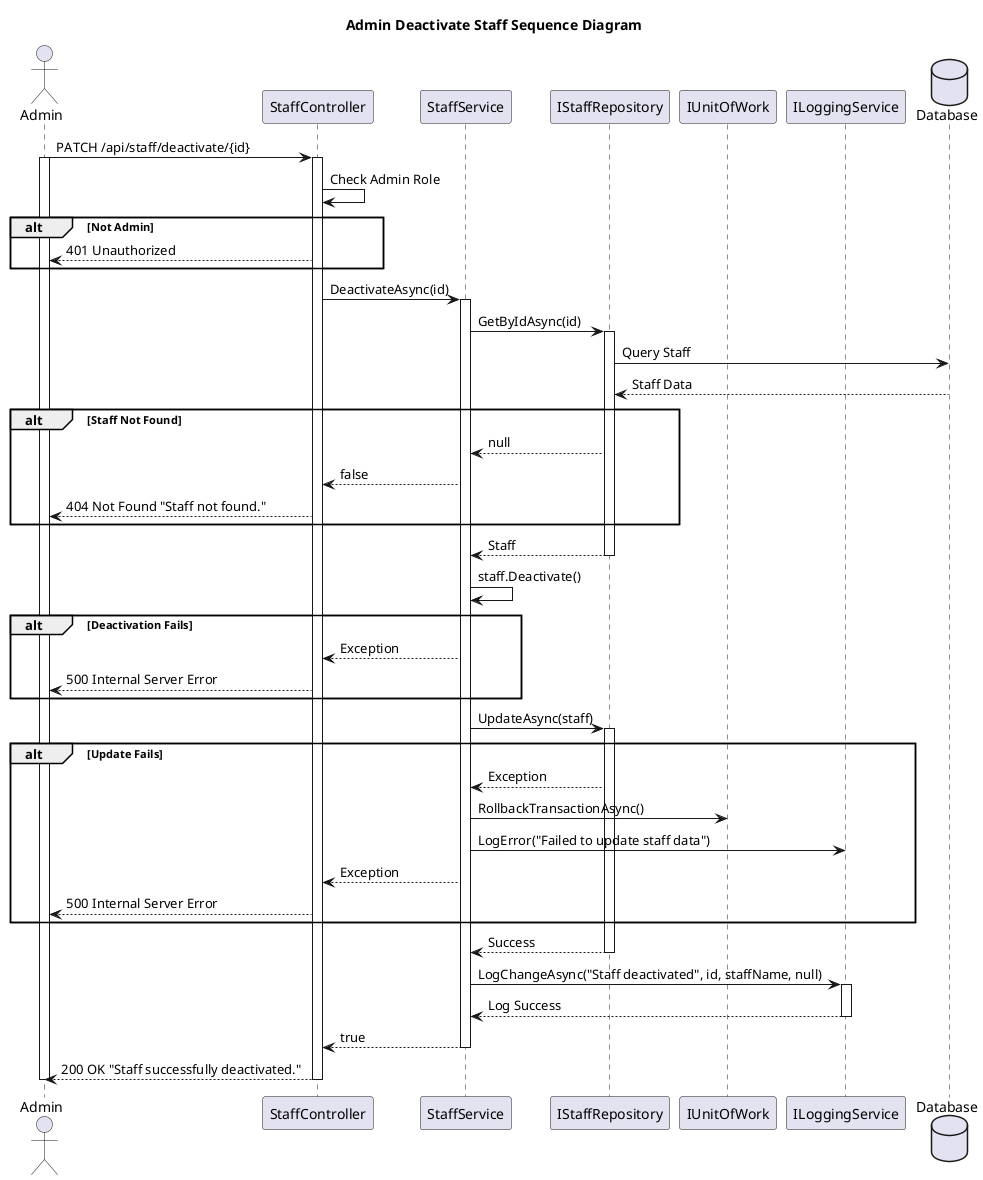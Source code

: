@startuml namespace US 5.1.14 sequence diagram
title "Admin Deactivate Staff Sequence Diagram"

actor Admin
participant "StaffController" as SC
participant "StaffService" as SS
participant "IStaffRepository" as SR
participant "IUnitOfWork" as UOW
participant "ILoggingService" as LS
database "Database" as DB

Admin -> SC: PATCH /api/staff/deactivate/{id}
activate Admin
activate SC

SC -> SC: Check Admin Role
alt Not Admin
    SC --> Admin: 401 Unauthorized
end

SC -> SS: DeactivateAsync(id)
activate SS

SS -> SR: GetByIdAsync(id)
activate SR
SR -> DB: Query Staff
DB --> SR: Staff Data
alt Staff Not Found
    SR --> SS: null
    SS --> SC: false
    SC --> Admin: 404 Not Found "Staff not found."
end
SR --> SS: Staff
deactivate SR

SS -> SS: staff.Deactivate()
alt Deactivation Fails
    SS --> SC: Exception
    SC --> Admin: 500 Internal Server Error
   
end

SS -> SR: UpdateAsync(staff)
activate SR
alt Update Fails
    SR --> SS: Exception
    SS -> UOW: RollbackTransactionAsync()
    SS -> LS: LogError("Failed to update staff data")
    SS --> SC: Exception
    SC --> Admin: 500 Internal Server Error
end
SR --> SS: Success
deactivate SR

SS -> LS: LogChangeAsync("Staff deactivated", id, staffName, null)
activate LS
LS --> SS: Log Success
deactivate LS



SS --> SC: true
deactivate SS

SC --> Admin: 200 OK "Staff successfully deactivated."
deactivate SC
deactivate Admin
@enduml